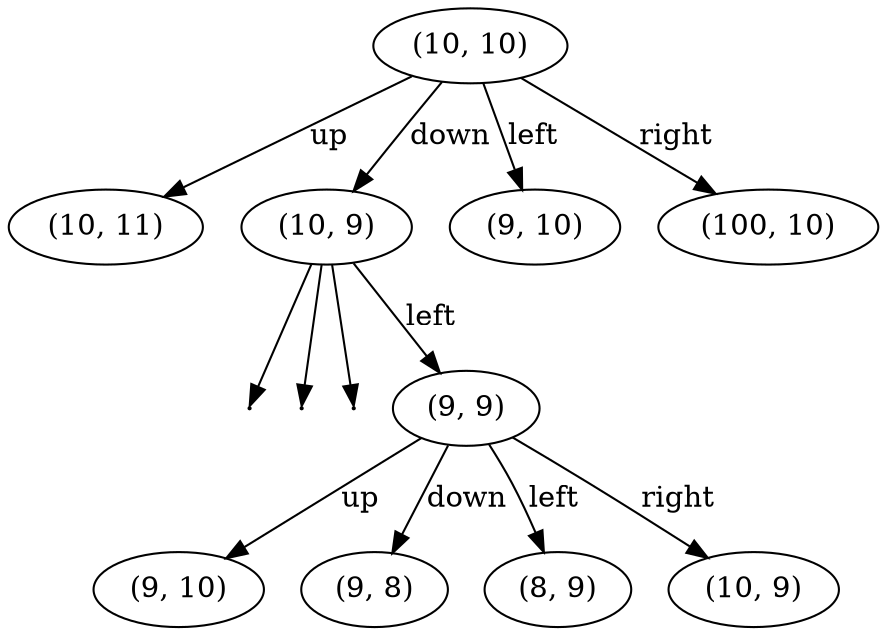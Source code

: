 digraph Search {
"5c4c227f-eac4-4ab8-ae10-ceb2e746d041" [label="(10, 10)"];
// A0, B0, C0 [label="", height=0.001, width=0.001, fixedsize=true];
"5c4c227f-eac4-4ab8-ae10-ceb2e746d041" -> "(10, 11)" [label="up"]; // A0;
"7a6fe4d5-6b6d-4bfe-afc6-030d737e74e1" [label="(10, 9)"];
"5c4c227f-eac4-4ab8-ae10-ceb2e746d041" -> "7a6fe4d5-6b6d-4bfe-afc6-030d737e74e1" [label="down"];
"5c4c227f-eac4-4ab8-ae10-ceb2e746d041" -> "(9, 10)" [label="left"]; // B0;
"5c4c227f-eac4-4ab8-ae10-ceb2e746d041" -> "(100, 10)" [label="right"]; // C0;
A1, B1, C1 [label="", height=0.001, width=0.001, fixedsize=true];
"7a6fe4d5-6b6d-4bfe-afc6-030d737e74e1" -> A1;
"7a6fe4d5-6b6d-4bfe-afc6-030d737e74e1" -> B1;
"7a6fe4d5-6b6d-4bfe-afc6-030d737e74e1" -> "eff5aeb9-322f-4481-aa20-d5225be929e0" [label="left"];
"7a6fe4d5-6b6d-4bfe-afc6-030d737e74e1" -> C1;
"eff5aeb9-322f-4481-aa20-d5225be929e0" [label="(9, 9)"];
"7ea4dbec-df7f-4878-a159-f4876ec2f6ea" [label="(9, 10)"];
"eff5aeb9-322f-4481-aa20-d5225be929e0" -> "7ea4dbec-df7f-4878-a159-f4876ec2f6ea" [label="up"];
"0b7e5b34-1a5d-466f-b242-6638ae2bbb73" [label="(9, 8)"];
"eff5aeb9-322f-4481-aa20-d5225be929e0" -> "0b7e5b34-1a5d-466f-b242-6638ae2bbb73" [label="down"];
"d1215545-704b-4526-a16e-05d31dc25984" [label="(8, 9)"];
"eff5aeb9-322f-4481-aa20-d5225be929e0" -> "d1215545-704b-4526-a16e-05d31dc25984" [label="left"];
"04058148-015b-4faf-9bc9-2f05562a419c" [label="(10, 9)"];
"eff5aeb9-322f-4481-aa20-d5225be929e0" -> "04058148-015b-4faf-9bc9-2f05562a419c" [label="right"];
}
